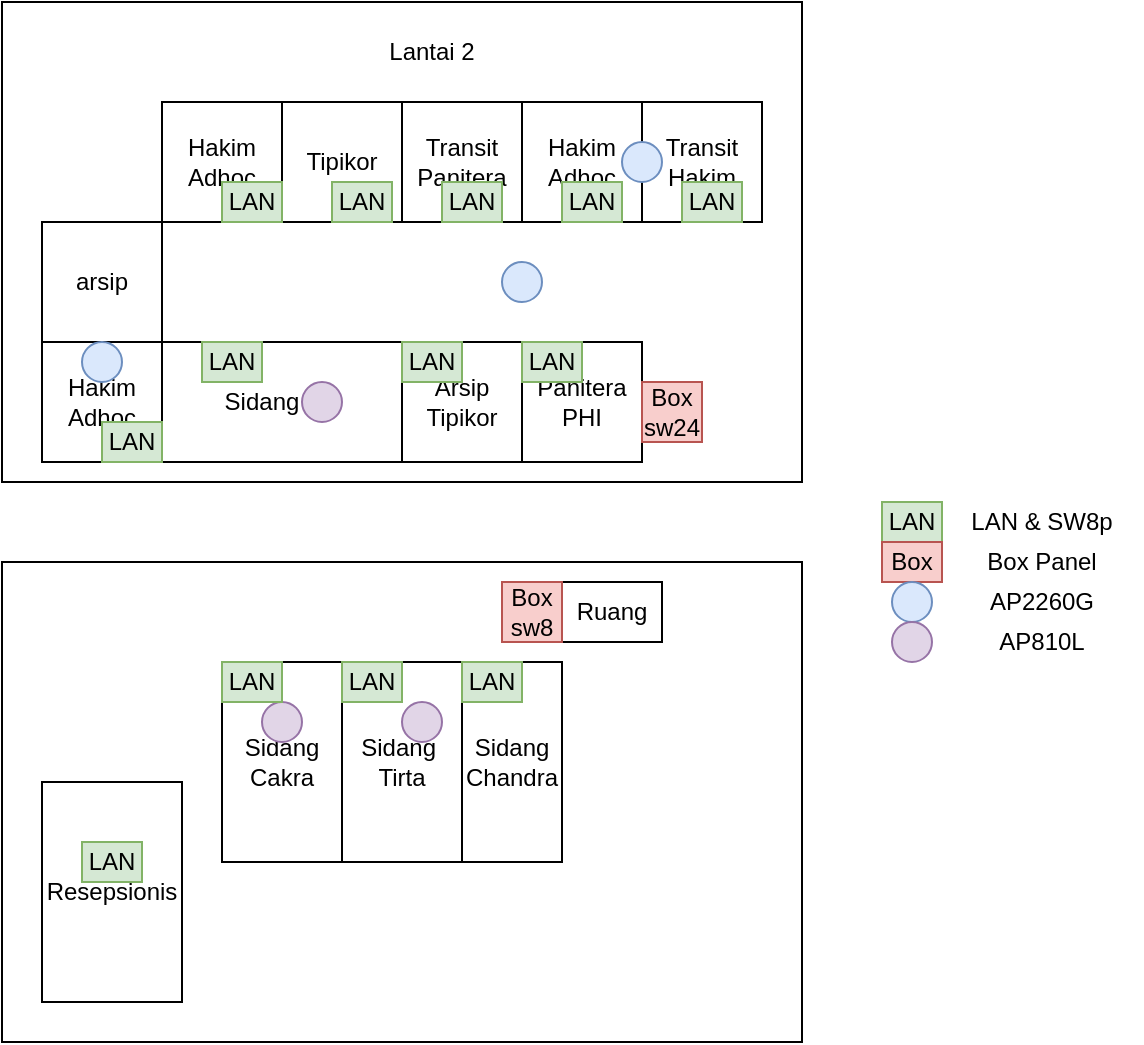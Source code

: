 <mxfile version="28.2.3">
  <diagram name="Halaman-1" id="az54pb0F4cr5IwkwVd1K">
    <mxGraphModel dx="644" dy="572" grid="1" gridSize="10" guides="1" tooltips="1" connect="1" arrows="1" fold="1" page="1" pageScale="1" pageWidth="827" pageHeight="1169" math="0" shadow="0">
      <root>
        <mxCell id="0" />
        <mxCell id="1" parent="0" />
        <mxCell id="c6YKjnEwWRtL6LQTd_iY-28" value="" style="rounded=0;whiteSpace=wrap;html=1;fillColor=default;" parent="1" vertex="1">
          <mxGeometry x="200" y="350" width="400" height="240" as="geometry" />
        </mxCell>
        <mxCell id="c6YKjnEwWRtL6LQTd_iY-26" value="" style="rounded=0;whiteSpace=wrap;html=1;fillColor=default;" parent="1" vertex="1">
          <mxGeometry x="200" y="70" width="400" height="240" as="geometry" />
        </mxCell>
        <mxCell id="dwwiyGuOX5f8FYx5m3xg-1" value="Hakim Adhoc" style="rounded=0;whiteSpace=wrap;html=1;" parent="1" vertex="1">
          <mxGeometry x="280" y="120" width="60" height="60" as="geometry" />
        </mxCell>
        <mxCell id="dwwiyGuOX5f8FYx5m3xg-2" value="Tipikor" style="rounded=0;whiteSpace=wrap;html=1;" parent="1" vertex="1">
          <mxGeometry x="340" y="120" width="60" height="60" as="geometry" />
        </mxCell>
        <mxCell id="dwwiyGuOX5f8FYx5m3xg-3" value="Transit Panitera" style="rounded=0;whiteSpace=wrap;html=1;" parent="1" vertex="1">
          <mxGeometry x="400" y="120" width="60" height="60" as="geometry" />
        </mxCell>
        <mxCell id="dwwiyGuOX5f8FYx5m3xg-4" value="Hakim Adhoc" style="rounded=0;whiteSpace=wrap;html=1;" parent="1" vertex="1">
          <mxGeometry x="460" y="120" width="60" height="60" as="geometry" />
        </mxCell>
        <mxCell id="dwwiyGuOX5f8FYx5m3xg-5" value="Transit Hakim" style="rounded=0;whiteSpace=wrap;html=1;" parent="1" vertex="1">
          <mxGeometry x="520" y="120" width="60" height="60" as="geometry" />
        </mxCell>
        <mxCell id="dwwiyGuOX5f8FYx5m3xg-6" value="arsip" style="rounded=0;whiteSpace=wrap;html=1;" parent="1" vertex="1">
          <mxGeometry x="220" y="180" width="60" height="60" as="geometry" />
        </mxCell>
        <mxCell id="dwwiyGuOX5f8FYx5m3xg-7" value="Hakim Adhoc" style="rounded=0;whiteSpace=wrap;html=1;" parent="1" vertex="1">
          <mxGeometry x="220" y="240" width="60" height="60" as="geometry" />
        </mxCell>
        <mxCell id="dwwiyGuOX5f8FYx5m3xg-8" value="Sidang Lt2" style="rounded=0;whiteSpace=wrap;html=1;" parent="1" vertex="1">
          <mxGeometry x="280" y="240" width="120" height="60" as="geometry" />
        </mxCell>
        <mxCell id="dwwiyGuOX5f8FYx5m3xg-9" value="Arsip Tipikor" style="rounded=0;whiteSpace=wrap;html=1;" parent="1" vertex="1">
          <mxGeometry x="400" y="240" width="60" height="60" as="geometry" />
        </mxCell>
        <mxCell id="dwwiyGuOX5f8FYx5m3xg-10" value="Panitera PHI" style="rounded=0;whiteSpace=wrap;html=1;" parent="1" vertex="1">
          <mxGeometry x="460" y="240" width="60" height="60" as="geometry" />
        </mxCell>
        <mxCell id="dwwiyGuOX5f8FYx5m3xg-11" value="Sidang&lt;div&gt;Cakra&lt;/div&gt;" style="rounded=0;whiteSpace=wrap;html=1;" parent="1" vertex="1">
          <mxGeometry x="310" y="400" width="60" height="100" as="geometry" />
        </mxCell>
        <mxCell id="dwwiyGuOX5f8FYx5m3xg-12" value="Sidang&amp;nbsp;&lt;div&gt;Tirta&lt;/div&gt;" style="rounded=0;whiteSpace=wrap;html=1;" parent="1" vertex="1">
          <mxGeometry x="370" y="400" width="60" height="100" as="geometry" />
        </mxCell>
        <mxCell id="dwwiyGuOX5f8FYx5m3xg-13" value="Sidang&lt;div&gt;Chandra&lt;/div&gt;" style="rounded=0;whiteSpace=wrap;html=1;" parent="1" vertex="1">
          <mxGeometry x="430" y="400" width="50" height="100" as="geometry" />
        </mxCell>
        <mxCell id="dwwiyGuOX5f8FYx5m3xg-14" value="" style="ellipse;whiteSpace=wrap;html=1;aspect=fixed;fillColor=#dae8fc;strokeColor=#6c8ebf;" parent="1" vertex="1">
          <mxGeometry x="510" y="140" width="20" height="20" as="geometry" />
        </mxCell>
        <mxCell id="dwwiyGuOX5f8FYx5m3xg-15" value="" style="ellipse;whiteSpace=wrap;html=1;aspect=fixed;fillColor=#dae8fc;strokeColor=#6c8ebf;" parent="1" vertex="1">
          <mxGeometry x="450" y="200" width="20" height="20" as="geometry" />
        </mxCell>
        <mxCell id="dwwiyGuOX5f8FYx5m3xg-16" value="" style="ellipse;whiteSpace=wrap;html=1;aspect=fixed;fillColor=#e1d5e7;strokeColor=#9673a6;" parent="1" vertex="1">
          <mxGeometry x="350" y="260" width="20" height="20" as="geometry" />
        </mxCell>
        <mxCell id="dwwiyGuOX5f8FYx5m3xg-17" value="" style="ellipse;whiteSpace=wrap;html=1;aspect=fixed;fillColor=#dae8fc;strokeColor=#6c8ebf;" parent="1" vertex="1">
          <mxGeometry x="240" y="240" width="20" height="20" as="geometry" />
        </mxCell>
        <mxCell id="dwwiyGuOX5f8FYx5m3xg-18" value="" style="ellipse;whiteSpace=wrap;html=1;aspect=fixed;fillColor=#e1d5e7;strokeColor=#9673a6;" parent="1" vertex="1">
          <mxGeometry x="330" y="420" width="20" height="20" as="geometry" />
        </mxCell>
        <mxCell id="dwwiyGuOX5f8FYx5m3xg-19" value="" style="ellipse;whiteSpace=wrap;html=1;aspect=fixed;fillColor=#e1d5e7;strokeColor=#9673a6;" parent="1" vertex="1">
          <mxGeometry x="400" y="420" width="20" height="20" as="geometry" />
        </mxCell>
        <mxCell id="dwwiyGuOX5f8FYx5m3xg-20" value="Resepsionis" style="rounded=0;whiteSpace=wrap;html=1;" parent="1" vertex="1">
          <mxGeometry x="220" y="460" width="70" height="110" as="geometry" />
        </mxCell>
        <mxCell id="dwwiyGuOX5f8FYx5m3xg-21" value="Box&lt;div&gt;sw24&lt;/div&gt;" style="rounded=0;whiteSpace=wrap;html=1;fillColor=#f8cecc;strokeColor=#b85450;" parent="1" vertex="1">
          <mxGeometry x="520" y="260" width="30" height="30" as="geometry" />
        </mxCell>
        <mxCell id="c6YKjnEwWRtL6LQTd_iY-11" value="LAN" style="rounded=0;whiteSpace=wrap;html=1;fillColor=#d5e8d4;strokeColor=#82b366;" parent="1" vertex="1">
          <mxGeometry x="250" y="280" width="30" height="20" as="geometry" />
        </mxCell>
        <mxCell id="c6YKjnEwWRtL6LQTd_iY-12" value="LAN" style="rounded=0;whiteSpace=wrap;html=1;fillColor=#d5e8d4;strokeColor=#82b366;" parent="1" vertex="1">
          <mxGeometry x="310" y="160" width="30" height="20" as="geometry" />
        </mxCell>
        <mxCell id="c6YKjnEwWRtL6LQTd_iY-13" value="LAN" style="rounded=0;whiteSpace=wrap;html=1;fillColor=#d5e8d4;strokeColor=#82b366;" parent="1" vertex="1">
          <mxGeometry x="240" y="490" width="30" height="20" as="geometry" />
        </mxCell>
        <mxCell id="c6YKjnEwWRtL6LQTd_iY-14" value="LAN" style="rounded=0;whiteSpace=wrap;html=1;fillColor=#d5e8d4;strokeColor=#82b366;" parent="1" vertex="1">
          <mxGeometry x="370" y="400" width="30" height="20" as="geometry" />
        </mxCell>
        <mxCell id="c6YKjnEwWRtL6LQTd_iY-15" value="LAN" style="rounded=0;whiteSpace=wrap;html=1;fillColor=#d5e8d4;strokeColor=#82b366;" parent="1" vertex="1">
          <mxGeometry x="460" y="240" width="30" height="20" as="geometry" />
        </mxCell>
        <mxCell id="c6YKjnEwWRtL6LQTd_iY-16" value="LAN" style="rounded=0;whiteSpace=wrap;html=1;fillColor=#d5e8d4;strokeColor=#82b366;" parent="1" vertex="1">
          <mxGeometry x="540" y="160" width="30" height="20" as="geometry" />
        </mxCell>
        <mxCell id="c6YKjnEwWRtL6LQTd_iY-17" value="LAN" style="rounded=0;whiteSpace=wrap;html=1;fillColor=#d5e8d4;strokeColor=#82b366;" parent="1" vertex="1">
          <mxGeometry x="430" y="400" width="30" height="20" as="geometry" />
        </mxCell>
        <mxCell id="c6YKjnEwWRtL6LQTd_iY-18" value="LAN" style="rounded=0;whiteSpace=wrap;html=1;fillColor=#d5e8d4;strokeColor=#82b366;" parent="1" vertex="1">
          <mxGeometry x="400" y="240" width="30" height="20" as="geometry" />
        </mxCell>
        <mxCell id="c6YKjnEwWRtL6LQTd_iY-19" value="LAN" style="rounded=0;whiteSpace=wrap;html=1;fillColor=#d5e8d4;strokeColor=#82b366;" parent="1" vertex="1">
          <mxGeometry x="480" y="160" width="30" height="20" as="geometry" />
        </mxCell>
        <mxCell id="c6YKjnEwWRtL6LQTd_iY-20" value="LAN" style="rounded=0;whiteSpace=wrap;html=1;fillColor=#d5e8d4;strokeColor=#82b366;" parent="1" vertex="1">
          <mxGeometry x="420" y="160" width="30" height="20" as="geometry" />
        </mxCell>
        <mxCell id="c6YKjnEwWRtL6LQTd_iY-21" value="LAN" style="rounded=0;whiteSpace=wrap;html=1;fillColor=#d5e8d4;strokeColor=#82b366;" parent="1" vertex="1">
          <mxGeometry x="310" y="400" width="30" height="20" as="geometry" />
        </mxCell>
        <mxCell id="c6YKjnEwWRtL6LQTd_iY-22" value="LAN" style="rounded=0;whiteSpace=wrap;html=1;fillColor=#d5e8d4;strokeColor=#82b366;" parent="1" vertex="1">
          <mxGeometry x="300" y="240" width="30" height="20" as="geometry" />
        </mxCell>
        <mxCell id="c6YKjnEwWRtL6LQTd_iY-24" value="LAN" style="rounded=0;whiteSpace=wrap;html=1;fillColor=#d5e8d4;strokeColor=#82b366;" parent="1" vertex="1">
          <mxGeometry x="365" y="160" width="30" height="20" as="geometry" />
        </mxCell>
        <mxCell id="c6YKjnEwWRtL6LQTd_iY-27" value="Lantai 2" style="text;html=1;align=center;verticalAlign=middle;whiteSpace=wrap;rounded=0;" parent="1" vertex="1">
          <mxGeometry x="385" y="80" width="60" height="30" as="geometry" />
        </mxCell>
        <mxCell id="c6YKjnEwWRtL6LQTd_iY-29" value="Ruang" style="rounded=0;whiteSpace=wrap;html=1;" parent="1" vertex="1">
          <mxGeometry x="480" y="360" width="50" height="30" as="geometry" />
        </mxCell>
        <mxCell id="c6YKjnEwWRtL6LQTd_iY-30" value="Box&lt;div&gt;sw8&lt;/div&gt;" style="rounded=0;whiteSpace=wrap;html=1;fillColor=#f8cecc;strokeColor=#b85450;" parent="1" vertex="1">
          <mxGeometry x="450" y="360" width="30" height="30" as="geometry" />
        </mxCell>
        <mxCell id="q0Qdv1PnBnxFrChq-dZ_-2" value="LAN" style="rounded=0;whiteSpace=wrap;html=1;fillColor=#d5e8d4;strokeColor=#82b366;" vertex="1" parent="1">
          <mxGeometry x="640" y="320" width="30" height="20" as="geometry" />
        </mxCell>
        <mxCell id="q0Qdv1PnBnxFrChq-dZ_-3" value="Box" style="rounded=0;whiteSpace=wrap;html=1;fillColor=#f8cecc;strokeColor=#b85450;" vertex="1" parent="1">
          <mxGeometry x="640" y="340" width="30" height="20" as="geometry" />
        </mxCell>
        <mxCell id="q0Qdv1PnBnxFrChq-dZ_-6" value="LAN &amp;amp; SW8p" style="text;html=1;align=center;verticalAlign=middle;whiteSpace=wrap;rounded=0;" vertex="1" parent="1">
          <mxGeometry x="670" y="320" width="100" height="20" as="geometry" />
        </mxCell>
        <mxCell id="q0Qdv1PnBnxFrChq-dZ_-7" value="Box Panel" style="text;html=1;align=center;verticalAlign=middle;whiteSpace=wrap;rounded=0;" vertex="1" parent="1">
          <mxGeometry x="670" y="340" width="100" height="20" as="geometry" />
        </mxCell>
        <mxCell id="q0Qdv1PnBnxFrChq-dZ_-8" value="" style="ellipse;whiteSpace=wrap;html=1;aspect=fixed;fillColor=#dae8fc;strokeColor=#6c8ebf;" vertex="1" parent="1">
          <mxGeometry x="645" y="360" width="20" height="20" as="geometry" />
        </mxCell>
        <mxCell id="q0Qdv1PnBnxFrChq-dZ_-9" value="" style="ellipse;whiteSpace=wrap;html=1;aspect=fixed;fillColor=#e1d5e7;strokeColor=#9673a6;" vertex="1" parent="1">
          <mxGeometry x="645" y="380" width="20" height="20" as="geometry" />
        </mxCell>
        <mxCell id="q0Qdv1PnBnxFrChq-dZ_-10" value="AP2260G" style="text;html=1;align=center;verticalAlign=middle;whiteSpace=wrap;rounded=0;" vertex="1" parent="1">
          <mxGeometry x="670" y="360" width="100" height="20" as="geometry" />
        </mxCell>
        <mxCell id="q0Qdv1PnBnxFrChq-dZ_-11" value="AP810L" style="text;html=1;align=center;verticalAlign=middle;whiteSpace=wrap;rounded=0;" vertex="1" parent="1">
          <mxGeometry x="670" y="380" width="100" height="20" as="geometry" />
        </mxCell>
      </root>
    </mxGraphModel>
  </diagram>
</mxfile>
